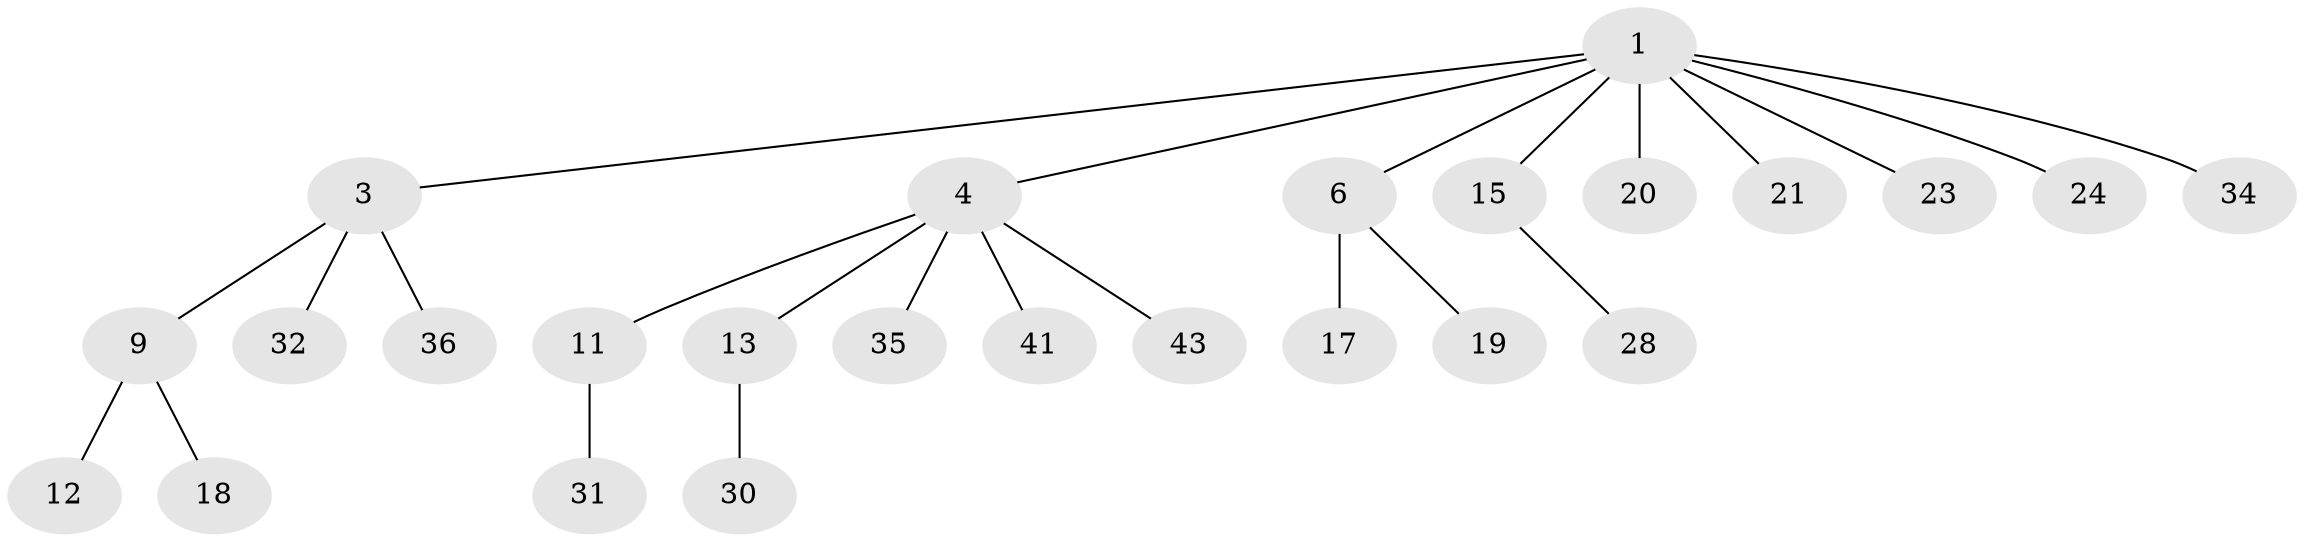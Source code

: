 // original degree distribution, {6: 0.0196078431372549, 5: 0.0392156862745098, 3: 0.1568627450980392, 2: 0.27450980392156865, 1: 0.47058823529411764, 4: 0.0392156862745098}
// Generated by graph-tools (version 1.1) at 2025/15/03/09/25 04:15:25]
// undirected, 25 vertices, 24 edges
graph export_dot {
graph [start="1"]
  node [color=gray90,style=filled];
  1 [super="+2"];
  3 [super="+8"];
  4 [super="+26+5+16"];
  6 [super="+7+10"];
  9;
  11 [super="+27"];
  12;
  13 [super="+14"];
  15;
  17;
  18 [super="+48"];
  19 [super="+33"];
  20;
  21;
  23;
  24;
  28 [super="+46"];
  30;
  31;
  32;
  34;
  35;
  36 [super="+39"];
  41;
  43 [super="+47"];
  1 -- 3;
  1 -- 4;
  1 -- 6;
  1 -- 20;
  1 -- 21;
  1 -- 34;
  1 -- 23;
  1 -- 24;
  1 -- 15;
  3 -- 36;
  3 -- 32;
  3 -- 9;
  4 -- 11;
  4 -- 41;
  4 -- 35;
  4 -- 43;
  4 -- 13;
  6 -- 17;
  6 -- 19;
  9 -- 12;
  9 -- 18;
  11 -- 31;
  13 -- 30;
  15 -- 28;
}
